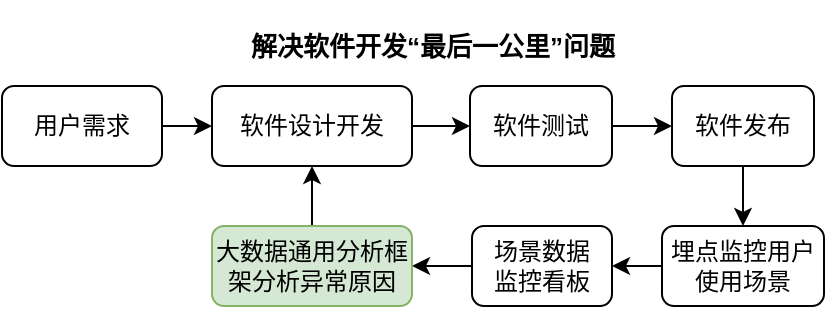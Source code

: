 <mxfile version="20.8.1" type="github">
  <diagram id="C5RBs43oDa-KdzZeNtuy" name="Page-1">
    <mxGraphModel dx="958" dy="460" grid="1" gridSize="10" guides="1" tooltips="1" connect="1" arrows="1" fold="1" page="1" pageScale="1" pageWidth="827" pageHeight="1169" math="0" shadow="0">
      <root>
        <mxCell id="WIyWlLk6GJQsqaUBKTNV-0" />
        <mxCell id="WIyWlLk6GJQsqaUBKTNV-1" parent="WIyWlLk6GJQsqaUBKTNV-0" />
        <mxCell id="vp8jSnm6meTuflxpiyR9-5" style="edgeStyle=orthogonalEdgeStyle;rounded=0;orthogonalLoop=1;jettySize=auto;html=1;entryX=0;entryY=0.5;entryDx=0;entryDy=0;" edge="1" parent="WIyWlLk6GJQsqaUBKTNV-1" source="WIyWlLk6GJQsqaUBKTNV-3" target="WIyWlLk6GJQsqaUBKTNV-7">
          <mxGeometry relative="1" as="geometry" />
        </mxCell>
        <mxCell id="WIyWlLk6GJQsqaUBKTNV-3" value="用户需求" style="rounded=1;whiteSpace=wrap;html=1;fontSize=12;glass=0;strokeWidth=1;shadow=0;" parent="WIyWlLk6GJQsqaUBKTNV-1" vertex="1">
          <mxGeometry x="165" y="80" width="80" height="40" as="geometry" />
        </mxCell>
        <mxCell id="vp8jSnm6meTuflxpiyR9-6" style="edgeStyle=orthogonalEdgeStyle;rounded=0;orthogonalLoop=1;jettySize=auto;html=1;" edge="1" parent="WIyWlLk6GJQsqaUBKTNV-1" source="WIyWlLk6GJQsqaUBKTNV-7" target="WIyWlLk6GJQsqaUBKTNV-12">
          <mxGeometry relative="1" as="geometry" />
        </mxCell>
        <mxCell id="WIyWlLk6GJQsqaUBKTNV-7" value="软件设计开发" style="rounded=1;whiteSpace=wrap;html=1;fontSize=12;glass=0;strokeWidth=1;shadow=0;" parent="WIyWlLk6GJQsqaUBKTNV-1" vertex="1">
          <mxGeometry x="270" y="80" width="100" height="40" as="geometry" />
        </mxCell>
        <mxCell id="vp8jSnm6meTuflxpiyR9-7" style="edgeStyle=orthogonalEdgeStyle;rounded=0;orthogonalLoop=1;jettySize=auto;html=1;" edge="1" parent="WIyWlLk6GJQsqaUBKTNV-1" source="WIyWlLk6GJQsqaUBKTNV-12" target="vp8jSnm6meTuflxpiyR9-1">
          <mxGeometry relative="1" as="geometry" />
        </mxCell>
        <mxCell id="WIyWlLk6GJQsqaUBKTNV-12" value="软件测试" style="rounded=1;whiteSpace=wrap;html=1;fontSize=12;glass=0;strokeWidth=1;shadow=0;" parent="WIyWlLk6GJQsqaUBKTNV-1" vertex="1">
          <mxGeometry x="399" y="80" width="71" height="40" as="geometry" />
        </mxCell>
        <mxCell id="vp8jSnm6meTuflxpiyR9-8" style="edgeStyle=orthogonalEdgeStyle;rounded=0;orthogonalLoop=1;jettySize=auto;html=1;entryX=0.5;entryY=0;entryDx=0;entryDy=0;" edge="1" parent="WIyWlLk6GJQsqaUBKTNV-1" source="vp8jSnm6meTuflxpiyR9-1" target="vp8jSnm6meTuflxpiyR9-2">
          <mxGeometry relative="1" as="geometry" />
        </mxCell>
        <mxCell id="vp8jSnm6meTuflxpiyR9-1" value="软件发布" style="rounded=1;whiteSpace=wrap;html=1;fontSize=12;glass=0;strokeWidth=1;shadow=0;" vertex="1" parent="WIyWlLk6GJQsqaUBKTNV-1">
          <mxGeometry x="500" y="80" width="71" height="40" as="geometry" />
        </mxCell>
        <mxCell id="vp8jSnm6meTuflxpiyR9-9" style="edgeStyle=orthogonalEdgeStyle;rounded=0;orthogonalLoop=1;jettySize=auto;html=1;exitX=0;exitY=0.5;exitDx=0;exitDy=0;entryX=1;entryY=0.5;entryDx=0;entryDy=0;" edge="1" parent="WIyWlLk6GJQsqaUBKTNV-1" source="vp8jSnm6meTuflxpiyR9-2" target="vp8jSnm6meTuflxpiyR9-3">
          <mxGeometry relative="1" as="geometry" />
        </mxCell>
        <mxCell id="vp8jSnm6meTuflxpiyR9-2" value="埋点监控用户使用场景" style="rounded=1;whiteSpace=wrap;html=1;fontSize=12;glass=0;strokeWidth=1;shadow=0;" vertex="1" parent="WIyWlLk6GJQsqaUBKTNV-1">
          <mxGeometry x="495" y="150" width="81" height="40" as="geometry" />
        </mxCell>
        <mxCell id="vp8jSnm6meTuflxpiyR9-11" style="edgeStyle=orthogonalEdgeStyle;rounded=0;orthogonalLoop=1;jettySize=auto;html=1;entryX=1;entryY=0.5;entryDx=0;entryDy=0;" edge="1" parent="WIyWlLk6GJQsqaUBKTNV-1" source="vp8jSnm6meTuflxpiyR9-3" target="vp8jSnm6meTuflxpiyR9-4">
          <mxGeometry relative="1" as="geometry" />
        </mxCell>
        <mxCell id="vp8jSnm6meTuflxpiyR9-3" value="场景数据&lt;br&gt;监控看板" style="rounded=1;whiteSpace=wrap;html=1;fontSize=12;glass=0;strokeWidth=1;shadow=0;" vertex="1" parent="WIyWlLk6GJQsqaUBKTNV-1">
          <mxGeometry x="400" y="150" width="70" height="40" as="geometry" />
        </mxCell>
        <mxCell id="vp8jSnm6meTuflxpiyR9-12" style="edgeStyle=orthogonalEdgeStyle;rounded=0;orthogonalLoop=1;jettySize=auto;html=1;entryX=0.5;entryY=1;entryDx=0;entryDy=0;" edge="1" parent="WIyWlLk6GJQsqaUBKTNV-1" source="vp8jSnm6meTuflxpiyR9-4" target="WIyWlLk6GJQsqaUBKTNV-7">
          <mxGeometry relative="1" as="geometry" />
        </mxCell>
        <mxCell id="vp8jSnm6meTuflxpiyR9-4" value="大数据通用分析框架分析异常原因" style="rounded=1;whiteSpace=wrap;html=1;fontSize=12;glass=0;strokeWidth=1;shadow=0;fillColor=#d5e8d4;strokeColor=#82b366;" vertex="1" parent="WIyWlLk6GJQsqaUBKTNV-1">
          <mxGeometry x="270" y="150" width="100" height="40" as="geometry" />
        </mxCell>
        <mxCell id="vp8jSnm6meTuflxpiyR9-14" value="&lt;font style=&quot;font-size: 13px;&quot;&gt;解决软件开发“最后一公里”问题&lt;/font&gt;" style="text;strokeColor=none;fillColor=none;html=1;fontSize=24;fontStyle=1;verticalAlign=middle;align=center;" vertex="1" parent="WIyWlLk6GJQsqaUBKTNV-1">
          <mxGeometry x="330" y="37" width="100" height="40" as="geometry" />
        </mxCell>
      </root>
    </mxGraphModel>
  </diagram>
</mxfile>
